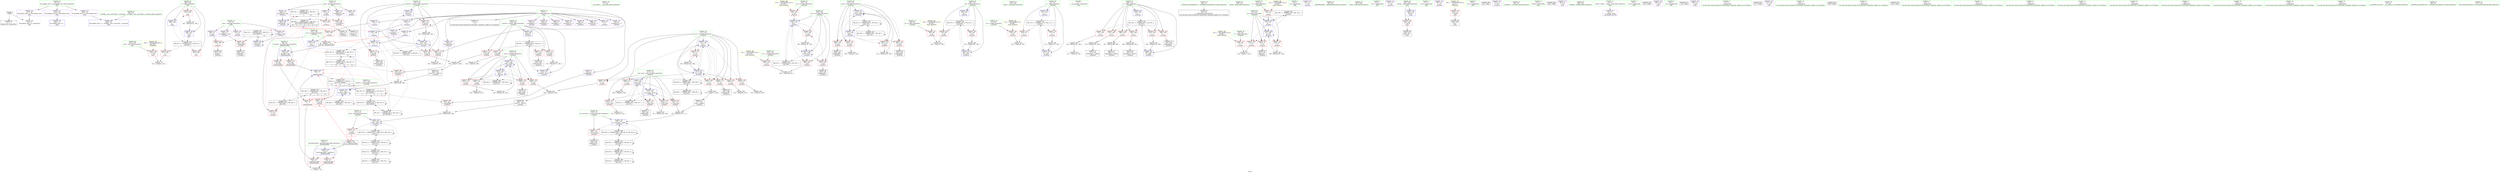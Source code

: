 digraph "SVFG" {
	label="SVFG";

	Node0x55976085f810 [shape=record,color=grey,label="{NodeID: 0\nNullPtr}"];
	Node0x55976085f810 -> Node0x55976087b410[style=solid];
	Node0x55976085f810 -> Node0x55976087d310[style=solid];
	Node0x55976087d040 [shape=record,color=red,label="{NodeID: 194\n421\<--399\n\<--t\nmain\n}"];
	Node0x55976087d040 -> Node0x55976088b0e0[style=solid];
	Node0x55976087a200 [shape=record,color=purple,label="{NodeID: 111\n216\<--19\n\<--jam\n_Z5solvev\n}"];
	Node0x55976087a200 -> Node0x5597608827a0[style=solid];
	Node0x5597608621f0 [shape=record,color=green,label="{NodeID: 28\n51\<--52\n__cxa_atexit\<--__cxa_atexit_field_insensitive\n}"];
	Node0x559760882e30 [shape=record,color=yellow,style=double,label="{NodeID: 388\n22V_1 = ENCHI(MR_22V_0)\npts\{102 \}\nFun[_Z5solvev]}"];
	Node0x559760882e30 -> Node0x5597608803e0[style=dashed];
	Node0x55976088bce0 [shape=record,color=grey,label="{NodeID: 305\n77 = cmp(75, 76, )\n}"];
	Node0x55976087e790 [shape=record,color=blue,label="{NodeID: 222\n115\<--321\nstart\<--inc86\n_Z5solvev\n}"];
	Node0x55976087e790 -> Node0x559760881420[style=dashed];
	Node0x55976087e790 -> Node0x5597608814f0[style=dashed];
	Node0x55976087e790 -> Node0x5597608815c0[style=dashed];
	Node0x55976087e790 -> Node0x559760881690[style=dashed];
	Node0x55976087e790 -> Node0x55976087e790[style=dashed];
	Node0x55976087e790 -> Node0x559760897290[style=dashed];
	Node0x559760880240 [shape=record,color=red,label="{NodeID: 139\n179\<--99\n\<--i8\n_Z5solvev\n}"];
	Node0x559760880240 -> Node0x55976088ca60[style=solid];
	Node0x55976087aca0 [shape=record,color=green,label="{NodeID: 56\n143\<--144\nscanf\<--scanf_field_insensitive\n}"];
	Node0x55976089b790 [shape=record,color=black,label="{NodeID: 333\nMR_12V_3 = PHI(MR_12V_4, MR_12V_2, )\npts\{92 \}\n}"];
	Node0x55976089b790 -> Node0x55976087fc90[style=dashed];
	Node0x55976089b790 -> Node0x55976087fd60[style=dashed];
	Node0x55976089b790 -> Node0x55976087d9c0[style=dashed];
	Node0x559760881900 [shape=record,color=red,label="{NodeID: 167\n263\<--117\n\<--cur\n_Z5solvev\n}"];
	Node0x559760881900 -> Node0x55976088b6e0[style=solid];
	Node0x55976087c4e0 [shape=record,color=black,label="{NodeID: 84\n310\<--309\nidxprom80\<--\n_Z5solvev\n}"];
	Node0x559760860500 [shape=record,color=green,label="{NodeID: 1\n7\<--1\n__dso_handle\<--dummyObj\nGlob }"];
	Node0x5597608a4420 [shape=record,color=black,label="{NodeID: 361\nMR_30V_3 = PHI(MR_30V_4, MR_30V_2, )\npts\{110 \}\n}"];
	Node0x5597608a4420 -> Node0x5597608808c0[style=dashed];
	Node0x5597608a4420 -> Node0x559760880990[style=dashed];
	Node0x5597608a4420 -> Node0x559760880a60[style=dashed];
	Node0x5597608a4420 -> Node0x559760880b30[style=dashed];
	Node0x5597608a4420 -> Node0x559760880c00[style=dashed];
	Node0x5597608a4420 -> Node0x559760880cd0[style=dashed];
	Node0x5597608a4420 -> Node0x55976087ea00[style=dashed];
	Node0x55976087d110 [shape=record,color=blue,label="{NodeID: 195\n435\<--37\nllvm.global_ctors_0\<--\nGlob }"];
	Node0x55976087a2d0 [shape=record,color=purple,label="{NodeID: 112\n269\<--19\narrayidx56\<--jam\n_Z5solvev\n}"];
	Node0x55976087a2d0 -> Node0x559760882940[style=solid];
	Node0x5597608622f0 [shape=record,color=green,label="{NodeID: 29\n50\<--56\n_ZNSt8ios_base4InitD1Ev\<--_ZNSt8ios_base4InitD1Ev_field_insensitive\n}"];
	Node0x5597608622f0 -> Node0x55976087b610[style=solid];
	Node0x559760882f10 [shape=record,color=yellow,style=double,label="{NodeID: 389\n24V_1 = ENCHI(MR_24V_0)\npts\{104 \}\nFun[_Z5solvev]}"];
	Node0x559760882f10 -> Node0x5597608804b0[style=dashed];
	Node0x55976088be60 [shape=record,color=grey,label="{NodeID: 306\n276 = cmp(275, 146, )\n}"];
	Node0x55976088be60 -> Node0x55976087bd90[style=solid];
	Node0x55976087e860 [shape=record,color=blue,label="{NodeID: 223\n113\<--326\nlast\<--inc89\n_Z5solvev\n}"];
	Node0x55976087e860 -> Node0x5597608810e0[style=dashed];
	Node0x55976087e860 -> Node0x5597608811b0[style=dashed];
	Node0x55976087e860 -> Node0x559760881280[style=dashed];
	Node0x55976087e860 -> Node0x559760881350[style=dashed];
	Node0x55976087e860 -> Node0x55976087e2b0[style=dashed];
	Node0x55976087e860 -> Node0x55976087e860[style=dashed];
	Node0x55976087e860 -> Node0x5597608a4e20[style=dashed];
	Node0x559760880310 [shape=record,color=red,label="{NodeID: 140\n202\<--99\n\<--i8\n_Z5solvev\n}"];
	Node0x559760880310 -> Node0x55976088b260[style=solid];
	Node0x55976087ada0 [shape=record,color=green,label="{NodeID: 57\n378\<--379\nprintf\<--printf_field_insensitive\n}"];
	Node0x55976089bc90 [shape=record,color=black,label="{NodeID: 334\nMR_18V_2 = PHI(MR_18V_4, MR_18V_1, )\npts\{98 \}\n}"];
	Node0x55976089bc90 -> Node0x55976087d750[style=dashed];
	Node0x5597608819d0 [shape=record,color=red,label="{NodeID: 168\n275\<--117\n\<--cur\n_Z5solvev\n}"];
	Node0x5597608819d0 -> Node0x55976088be60[style=solid];
	Node0x55976087c5b0 [shape=record,color=black,label="{NodeID: 85\n350\<--349\nidxprom106\<--\n_Z5solvev\n}"];
	Node0x559760860590 [shape=record,color=green,label="{NodeID: 2\n23\<--1\n.str\<--dummyObj\nGlob }"];
	Node0x5597608a4920 [shape=record,color=black,label="{NodeID: 362\nMR_32V_2 = PHI(MR_32V_4, MR_32V_1, )\npts\{112 \}\n}"];
	Node0x5597608a4920 -> Node0x55976087e1e0[style=dashed];
	Node0x55976087d210 [shape=record,color=blue,label="{NodeID: 196\n436\<--38\nllvm.global_ctors_1\<--_GLOBAL__sub_I_net12k44_1_0.zip.cpp\nGlob }"];
	Node0x55976087a3a0 [shape=record,color=purple,label="{NodeID: 113\n141\<--23\n\<--.str\n_Z5solvev\n}"];
	Node0x5597608623f0 [shape=record,color=green,label="{NodeID: 30\n63\<--64\n_Z8minimizeRii\<--_Z8minimizeRii_field_insensitive\n}"];
	Node0x55976088bfe0 [shape=record,color=grey,label="{NodeID: 307\n347 = cmp(346, 240, )\n}"];
	Node0x55976087e930 [shape=record,color=blue,label="{NodeID: 224\n111\<--331\nturn_cam\<--inc92\n_Z5solvev\n}"];
	Node0x55976087e930 -> Node0x559760880da0[style=dashed];
	Node0x55976087e930 -> Node0x559760880e70[style=dashed];
	Node0x55976087e930 -> Node0x559760880f40[style=dashed];
	Node0x55976087e930 -> Node0x559760881010[style=dashed];
	Node0x55976087e930 -> Node0x55976087e930[style=dashed];
	Node0x55976087e930 -> Node0x5597608a4920[style=dashed];
	Node0x5597608803e0 [shape=record,color=red,label="{NodeID: 141\n185\<--101\n\<--l12\n_Z5solvev\n}"];
	Node0x5597608803e0 -> Node0x55976087db60[style=solid];
	Node0x55976087aea0 [shape=record,color=green,label="{NodeID: 58\n392\<--393\nmain\<--main_field_insensitive\n}"];
	Node0x55976089c190 [shape=record,color=black,label="{NodeID: 335\nMR_52V_2 = PHI(MR_52V_3, MR_52V_1, )\npts\{180000 \}\n|{|<s4>15}}"];
	Node0x55976089c190 -> Node0x5597608826d0[style=dashed];
	Node0x55976089c190 -> Node0x559760882870[style=dashed];
	Node0x55976089c190 -> Node0x55976087d820[style=dashed];
	Node0x55976089c190 -> Node0x55976089c190[style=dashed];
	Node0x55976089c190:s4 -> Node0x5597608a2f90[style=dashed,color=blue];
	Node0x559760881aa0 [shape=record,color=red,label="{NodeID: 169\n293\<--117\n\<--cur\n_Z5solvev\n}"];
	Node0x559760881aa0 -> Node0x55976088b9e0[style=solid];
	Node0x55976087c680 [shape=record,color=black,label="{NodeID: 86\n354\<--353\nidxprom108\<--\n_Z5solvev\n}"];
	Node0x559760860620 [shape=record,color=green,label="{NodeID: 3\n25\<--1\n.str.1\<--dummyObj\nGlob }"];
	Node0x5597608a4e20 [shape=record,color=black,label="{NodeID: 363\nMR_34V_2 = PHI(MR_34V_3, MR_34V_1, )\npts\{114 \}\n}"];
	Node0x5597608a4e20 -> Node0x55976087e2b0[style=dashed];
	Node0x5597608a4e20 -> Node0x5597608a4e20[style=dashed];
	Node0x55976087d310 [shape=record,color=blue, style = dotted,label="{NodeID: 197\n437\<--3\nllvm.global_ctors_2\<--dummyVal\nGlob }"];
	Node0x55976087a470 [shape=record,color=purple,label="{NodeID: 114\n152\<--23\n\<--.str\n_Z5solvev\n}"];
	Node0x559760878890 [shape=record,color=green,label="{NodeID: 31\n68\<--69\nres.addr\<--res.addr_field_insensitive\n_Z8minimizeRii\n}"];
	Node0x559760878890 -> Node0x55976087f6e0[style=solid];
	Node0x559760878890 -> Node0x55976087f7b0[style=solid];
	Node0x559760878890 -> Node0x55976087d410[style=solid];
	Node0x55976088c160 [shape=record,color=grey,label="{NodeID: 308\n253 = cmp(252, 146, )\n}"];
	Node0x55976087ea00 [shape=record,color=blue,label="{NodeID: 225\n109\<--336\nt\<--inc95\n_Z5solvev\n}"];
	Node0x55976087ea00 -> Node0x5597608a4420[style=dashed];
	Node0x5597608804b0 [shape=record,color=red,label="{NodeID: 142\n189\<--103\n\<--r13\n_Z5solvev\n}"];
	Node0x5597608804b0 -> Node0x55976088d060[style=solid];
	Node0x55976087afa0 [shape=record,color=green,label="{NodeID: 59\n395\<--396\nretval\<--retval_field_insensitive\nmain\n}"];
	Node0x55976087afa0 -> Node0x559760882bb0[style=solid];
	Node0x55976087afa0 -> Node0x559760886db0[style=solid];
	Node0x55976089c690 [shape=record,color=black,label="{NodeID: 336\nMR_28V_3 = PHI(MR_28V_4, MR_28V_2, )\npts\{108 \}\n}"];
	Node0x55976089c690 -> Node0x5597608807f0[style=dashed];
	Node0x55976089c690 -> Node0x5597608a1b90[style=dashed];
	Node0x559760881b70 [shape=record,color=red,label="{NodeID: 170\n306\<--117\n\<--cur\n_Z5solvev\n}"];
	Node0x559760881b70 -> Node0x55976087c410[style=solid];
	Node0x55976087c750 [shape=record,color=black,label="{NodeID: 87\n360\<--359\nconv111\<--cmp110\n_Z5solvev\n}"];
	Node0x55976087c750 -> Node0x559760889be0[style=solid];
	Node0x5597608606b0 [shape=record,color=green,label="{NodeID: 4\n27\<--1\n.str.2\<--dummyObj\nGlob }"];
	Node0x5597608a5320 [shape=record,color=black,label="{NodeID: 364\nMR_36V_2 = PHI(MR_36V_3, MR_36V_1, )\npts\{116 \}\n}"];
	Node0x5597608a5320 -> Node0x559760897290[style=dashed];
	Node0x5597608a5320 -> Node0x5597608a5320[style=dashed];
	Node0x55976087d410 [shape=record,color=blue,label="{NodeID: 198\n68\<--66\nres.addr\<--res\n_Z8minimizeRii\n}"];
	Node0x55976087d410 -> Node0x55976087f6e0[style=dashed];
	Node0x55976087d410 -> Node0x55976087f7b0[style=dashed];
	Node0x55976087a540 [shape=record,color=purple,label="{NodeID: 115\n183\<--23\n\<--.str\n_Z5solvev\n}"];
	Node0x559760878920 [shape=record,color=green,label="{NodeID: 32\n70\<--71\nnewValue.addr\<--newValue.addr_field_insensitive\n_Z8minimizeRii\n}"];
	Node0x559760878920 -> Node0x55976087f880[style=solid];
	Node0x559760878920 -> Node0x55976087f950[style=solid];
	Node0x559760878920 -> Node0x55976087d4e0[style=solid];
	Node0x55976088c2e0 [shape=record,color=grey,label="{NodeID: 309\n250 = cmp(249, 240, )\n}"];
	Node0x55976087ead0 [shape=record,color=blue,label="{NodeID: 226\n123\<--146\nstart97\<--\n_Z5solvev\n}"];
	Node0x55976087ead0 -> Node0x55976089cb90[style=dashed];
	Node0x559760880580 [shape=record,color=red,label="{NodeID: 143\n188\<--105\n\<--k15\n_Z5solvev\n}"];
	Node0x559760880580 -> Node0x55976088d060[style=solid];
	Node0x55976087b070 [shape=record,color=green,label="{NodeID: 60\n397\<--398\ntest\<--test_field_insensitive\nmain\n}"];
	Node0x55976087b070 -> Node0x559760882c80[style=solid];
	Node0x55976089cb90 [shape=record,color=black,label="{NodeID: 337\nMR_44V_3 = PHI(MR_44V_4, MR_44V_2, )\npts\{124 \}\n}"];
	Node0x55976089cb90 -> Node0x559760881eb0[style=dashed];
	Node0x55976089cb90 -> Node0x559760881f80[style=dashed];
	Node0x55976089cb90 -> Node0x559760882050[style=dashed];
	Node0x55976089cb90 -> Node0x559760882120[style=dashed];
	Node0x55976089cb90 -> Node0x55976087ee10[style=dashed];
	Node0x559760881c40 [shape=record,color=red,label="{NodeID: 171\n315\<--117\n\<--cur\n_Z5solvev\n}"];
	Node0x559760881c40 -> Node0x55976088ade0[style=solid];
	Node0x55976087c820 [shape=record,color=black,label="{NodeID: 88\n405\<--402\ncall\<--\nmain\n}"];
	Node0x55976085dce0 [shape=record,color=green,label="{NodeID: 5\n29\<--1\n.str.3\<--dummyObj\nGlob }"];
	Node0x5597608c5900 [shape=record,color=black,label="{NodeID: 448\n48 = PHI()\n}"];
	Node0x5597608a5820 [shape=record,color=black,label="{NodeID: 365\nMR_38V_2 = PHI(MR_38V_3, MR_38V_1, )\npts\{118 \}\n}"];
	Node0x5597608a5820 -> Node0x559760897790[style=dashed];
	Node0x5597608a5820 -> Node0x5597608a5820[style=dashed];
	Node0x559760889a60 [shape=record,color=grey,label="{NodeID: 282\n297 = Binary(292, 296, )\n}"];
	Node0x559760889a60 -> Node0x55976087e5f0[style=solid];
	Node0x55976087d4e0 [shape=record,color=blue,label="{NodeID: 199\n70\<--67\nnewValue.addr\<--newValue\n_Z8minimizeRii\n}"];
	Node0x55976087d4e0 -> Node0x55976087f880[style=dashed];
	Node0x55976087d4e0 -> Node0x55976087f950[style=dashed];
	Node0x55976087ef00 [shape=record,color=purple,label="{NodeID: 116\n376\<--25\n\<--.str.1\n_Z5solvev\n}"];
	Node0x5597608789b0 [shape=record,color=green,label="{NodeID: 33\n84\<--85\n_Z5solvev\<--_Z5solvev_field_insensitive\n}"];
	Node0x55976088c460 [shape=record,color=grey,label="{NodeID: 310\n150 = cmp(148, 149, )\n}"];
	Node0x55976087eba0 [shape=record,color=blue,label="{NodeID: 227\n125\<--146\nlast101\<--\n_Z5solvev\n}"];
	Node0x55976087eba0 -> Node0x5597608821f0[style=dashed];
	Node0x55976087eba0 -> Node0x5597608822c0[style=dashed];
	Node0x55976087eba0 -> Node0x559760882390[style=dashed];
	Node0x55976087eba0 -> Node0x559760882460[style=dashed];
	Node0x55976087eba0 -> Node0x55976087ed40[style=dashed];
	Node0x55976087eba0 -> Node0x55976089d090[style=dashed];
	Node0x559760880650 [shape=record,color=red,label="{NodeID: 144\n192\<--105\n\<--k15\n_Z5solvev\n}"];
	Node0x559760880650 -> Node0x55976087b7e0[style=solid];
	Node0x55976087b140 [shape=record,color=green,label="{NodeID: 61\n399\<--400\nt\<--t_field_insensitive\nmain\n}"];
	Node0x55976087b140 -> Node0x55976087cea0[style=solid];
	Node0x55976087b140 -> Node0x55976087cf70[style=solid];
	Node0x55976087b140 -> Node0x55976087d040[style=solid];
	Node0x55976087b140 -> Node0x559760886e80[style=solid];
	Node0x55976087b140 -> Node0x559760886f50[style=solid];
	Node0x55976089d090 [shape=record,color=black,label="{NodeID: 338\nMR_46V_2 = PHI(MR_46V_4, MR_46V_1, )\npts\{126 \}\n}"];
	Node0x55976089d090 -> Node0x55976087eba0[style=dashed];
	Node0x559760881d10 [shape=record,color=red,label="{NodeID: 172\n303\<--119\n\<--cur_turncam\n_Z5solvev\n}"];
	Node0x559760881d10 -> Node0x55976087c340[style=solid];
	Node0x55976087c8f0 [shape=record,color=black,label="{NodeID: 89\n394\<--425\nmain_ret\<--\nmain\n}"];
	Node0x55976085dd70 [shape=record,color=green,label="{NodeID: 6\n31\<--1\nstdout\<--dummyObj\nGlob }"];
	Node0x5597608c5a00 [shape=record,color=black,label="{NodeID: 449\n184 = PHI()\n}"];
	Node0x5597608a5d20 [shape=record,color=black,label="{NodeID: 366\nMR_40V_2 = PHI(MR_40V_3, MR_40V_1, )\npts\{120 \}\n}"];
	Node0x5597608a5d20 -> Node0x559760897c90[style=dashed];
	Node0x5597608a5d20 -> Node0x5597608a5d20[style=dashed];
	Node0x559760889be0 [shape=record,color=grey,label="{NodeID: 283\n361 = Binary(356, 360, )\n}"];
	Node0x559760889be0 -> Node0x55976087ec70[style=solid];
	Node0x55976087d5b0 [shape=record,color=blue,label="{NodeID: 200\n80\<--79\n\<--\n_Z8minimizeRii\n}"];
	Node0x55976087d5b0 -> Node0x5597608a39f0[style=dashed];
	Node0x55976087efd0 [shape=record,color=purple,label="{NodeID: 117\n403\<--27\n\<--.str.2\nmain\n}"];
	Node0x559760878a70 [shape=record,color=green,label="{NodeID: 34\n87\<--88\nnc\<--nc_field_insensitive\n_Z5solvev\n}"];
	Node0x559760878a70 -> Node0x55976087faf0[style=solid];
	Node0x55976088c5e0 [shape=record,color=grey,label="{NodeID: 311\n159 = cmp(157, 158, )\n}"];
	Node0x55976087ec70 [shape=record,color=blue,label="{NodeID: 228\n127\<--361\ncur105\<--add112\n_Z5solvev\n}"];
	Node0x55976087ec70 -> Node0x559760882530[style=dashed];
	Node0x55976087ec70 -> Node0x55976087ec70[style=dashed];
	Node0x55976087ec70 -> Node0x55976089d590[style=dashed];
	Node0x559760880720 [shape=record,color=red,label="{NodeID: 145\n197\<--105\n\<--k15\n_Z5solvev\n}"];
	Node0x559760880720 -> Node0x55976088af60[style=solid];
	Node0x55976087b210 [shape=record,color=green,label="{NodeID: 62\n406\<--407\nfreopen\<--freopen_field_insensitive\n}"];
	Node0x55976089d590 [shape=record,color=black,label="{NodeID: 339\nMR_48V_2 = PHI(MR_48V_3, MR_48V_1, )\npts\{128 \}\n}"];
	Node0x55976089d590 -> Node0x55976087ec70[style=dashed];
	Node0x55976089d590 -> Node0x55976089d590[style=dashed];
	Node0x559760881de0 [shape=record,color=red,label="{NodeID: 173\n312\<--121\n\<--num\n_Z5solvev\n|{<s0>9}}"];
	Node0x559760881de0:s0 -> Node0x5597608c6300[style=solid,color=red];
	Node0x55976087c9c0 [shape=record,color=purple,label="{NodeID: 90\n47\<--4\n\<--_ZStL8__ioinit\n__cxx_global_var_init\n}"];
	Node0x55976085de00 [shape=record,color=green,label="{NodeID: 7\n32\<--1\n.str.4\<--dummyObj\nGlob }"];
	Node0x5597608c5b00 [shape=record,color=black,label="{NodeID: 450\n142 = PHI()\n}"];
	Node0x5597608a6220 [shape=record,color=black,label="{NodeID: 367\nMR_42V_2 = PHI(MR_42V_3, MR_42V_1, )\npts\{122 \}\n}"];
	Node0x5597608a6220 -> Node0x559760898190[style=dashed];
	Node0x5597608a6220 -> Node0x5597608a6220[style=dashed];
	Node0x559760889d60 [shape=record,color=grey,label="{NodeID: 284\n278 = Binary(274, 277, )\n}"];
	Node0x559760889d60 -> Node0x55976087e520[style=solid];
	Node0x55976087d680 [shape=record,color=blue,label="{NodeID: 201\n91\<--146\ni\<--\n_Z5solvev\n}"];
	Node0x55976087d680 -> Node0x55976089b790[style=dashed];
	Node0x55976087f0a0 [shape=record,color=purple,label="{NodeID: 118\n404\<--29\n\<--.str.3\nmain\n}"];
	Node0x559760878b40 [shape=record,color=green,label="{NodeID: 35\n89\<--90\nnj\<--nj_field_insensitive\n_Z5solvev\n}"];
	Node0x559760878b40 -> Node0x55976087fbc0[style=solid];
	Node0x55976088c760 [shape=record,color=grey,label="{NodeID: 312\n342 = cmp(341, 240, )\n}"];
	Node0x55976087ed40 [shape=record,color=blue,label="{NodeID: 229\n125\<--367\nlast101\<--inc114\n_Z5solvev\n}"];
	Node0x55976087ed40 -> Node0x5597608821f0[style=dashed];
	Node0x55976087ed40 -> Node0x5597608822c0[style=dashed];
	Node0x55976087ed40 -> Node0x559760882390[style=dashed];
	Node0x55976087ed40 -> Node0x559760882460[style=dashed];
	Node0x55976087ed40 -> Node0x55976087ed40[style=dashed];
	Node0x55976087ed40 -> Node0x55976089d090[style=dashed];
	Node0x5597608807f0 [shape=record,color=red,label="{NodeID: 146\n375\<--107\n\<--res\n_Z5solvev\n}"];
	Node0x55976087b310 [shape=record,color=green,label="{NodeID: 63\n38\<--431\n_GLOBAL__sub_I_net12k44_1_0.zip.cpp\<--_GLOBAL__sub_I_net12k44_1_0.zip.cpp_field_insensitive\n}"];
	Node0x55976087b310 -> Node0x55976087d210[style=solid];
	Node0x55976089da90 [shape=record,color=black,label="{NodeID: 340\nMR_50V_13 = PHI(MR_50V_14, MR_50V_6, )\npts\{140000 \}\n|{|<s1>15}}"];
	Node0x55976089da90 -> Node0x5597608a2a90[style=dashed];
	Node0x55976089da90:s1 -> Node0x5597608a2f90[style=dashed,color=blue];
	Node0x559760881eb0 [shape=record,color=red,label="{NodeID: 174\n341\<--123\n\<--start97\n_Z5solvev\n}"];
	Node0x559760881eb0 -> Node0x55976088c760[style=solid];
	Node0x55976087ca90 [shape=record,color=purple,label="{NodeID: 91\n206\<--8\n\<--f\n_Z5solvev\n}"];
	Node0x55976087ca90 -> Node0x559760882600[style=solid];
	Node0x55976085de90 [shape=record,color=green,label="{NodeID: 8\n34\<--1\n.str.5\<--dummyObj\nGlob }"];
	Node0x5597608c5c00 [shape=record,color=black,label="{NodeID: 451\n153 = PHI()\n}"];
	Node0x559760889ee0 [shape=record,color=grey,label="{NodeID: 285\n372 = Binary(371, 169, )\n}"];
	Node0x559760889ee0 -> Node0x55976087ee10[style=solid];
	Node0x55976087d750 [shape=record,color=blue,label="{NodeID: 202\n97\<--154\nk\<--\n_Z5solvev\n}"];
	Node0x55976087d750 -> Node0x55976087ffd0[style=dashed];
	Node0x55976087d750 -> Node0x5597608800a0[style=dashed];
	Node0x55976087d750 -> Node0x559760880170[style=dashed];
	Node0x55976087d750 -> Node0x55976087d8f0[style=dashed];
	Node0x55976087d750 -> Node0x55976089bc90[style=dashed];
	Node0x55976087f170 [shape=record,color=purple,label="{NodeID: 119\n408\<--32\n\<--.str.4\nmain\n}"];
	Node0x559760878c10 [shape=record,color=green,label="{NodeID: 36\n91\<--92\ni\<--i_field_insensitive\n_Z5solvev\n}"];
	Node0x559760878c10 -> Node0x55976087fc90[style=solid];
	Node0x559760878c10 -> Node0x55976087fd60[style=solid];
	Node0x559760878c10 -> Node0x55976087d680[style=solid];
	Node0x559760878c10 -> Node0x55976087d9c0[style=solid];
	Node0x55976088c8e0 [shape=record,color=grey,label="{NodeID: 313\n233 = cmp(232, 234, )\n}"];
	Node0x55976087ee10 [shape=record,color=blue,label="{NodeID: 230\n123\<--372\nstart97\<--inc117\n_Z5solvev\n}"];
	Node0x55976087ee10 -> Node0x55976089cb90[style=dashed];
	Node0x5597608808c0 [shape=record,color=red,label="{NodeID: 147\n225\<--109\n\<--t\n_Z5solvev\n}"];
	Node0x5597608808c0 -> Node0x55976088aae0[style=solid];
	Node0x55976087b410 [shape=record,color=black,label="{NodeID: 64\n2\<--3\ndummyVal\<--dummyVal\n}"];
	Node0x559760881f80 [shape=record,color=red,label="{NodeID: 175\n353\<--123\n\<--start97\n_Z5solvev\n}"];
	Node0x559760881f80 -> Node0x55976087c680[style=solid];
	Node0x55976087cb60 [shape=record,color=purple,label="{NodeID: 92\n213\<--8\n\<--f\n_Z5solvev\n}"];
	Node0x55976087cb60 -> Node0x55976087df70[style=solid];
	Node0x55976085df20 [shape=record,color=green,label="{NodeID: 9\n37\<--1\n\<--dummyObj\nCan only get source location for instruction, argument, global var or function.}"];
	Node0x5597608c5d00 [shape=record,color=black,label="{NodeID: 452\n377 = PHI()\n}"];
	Node0x55976088a060 [shape=record,color=grey,label="{NodeID: 286\n267 = Binary(266, 169, )\n}"];
	Node0x55976088a060 -> Node0x55976087bbf0[style=solid];
	Node0x55976087d820 [shape=record,color=blue,label="{NodeID: 203\n163\<--165\narrayidx\<--\n_Z5solvev\n}"];
	Node0x55976087d820 -> Node0x55976087d820[style=dashed];
	Node0x55976087d820 -> Node0x55976089c190[style=dashed];
	Node0x55976087f240 [shape=record,color=purple,label="{NodeID: 120\n417\<--34\n\<--.str.5\nmain\n}"];
	Node0x559760878ce0 [shape=record,color=green,label="{NodeID: 37\n93\<--94\nl\<--l_field_insensitive\n_Z5solvev\n}"];
	Node0x559760878ce0 -> Node0x55976087fe30[style=solid];
	Node0x55976088ca60 [shape=record,color=grey,label="{NodeID: 314\n181 = cmp(179, 180, )\n}"];
	Node0x559760886db0 [shape=record,color=blue,label="{NodeID: 231\n395\<--146\nretval\<--\nmain\n}"];
	Node0x559760886db0 -> Node0x559760882bb0[style=dashed];
	Node0x559760880990 [shape=record,color=red,label="{NodeID: 148\n255\<--109\n\<--t\n_Z5solvev\n}"];
	Node0x559760880990 -> Node0x55976088b3e0[style=solid];
	Node0x55976087b510 [shape=record,color=black,label="{NodeID: 65\n13\<--8\n\<--f\nCan only get source location for instruction, argument, global var or function.}"];
	Node0x559760882050 [shape=record,color=red,label="{NodeID: 176\n358\<--123\n\<--start97\n_Z5solvev\n}"];
	Node0x559760882050 -> Node0x55976088bb60[style=solid];
	Node0x55976087cc30 [shape=record,color=purple,label="{NodeID: 93\n220\<--8\n\<--f\n_Z5solvev\n}"];
	Node0x55976087cc30 -> Node0x55976087e040[style=solid];
	Node0x55976085f330 [shape=record,color=green,label="{NodeID: 10\n130\<--1\n\<--dummyObj\nCan only get source location for instruction, argument, global var or function.}"];
	Node0x5597608c5e00 [shape=record,color=black,label="{NodeID: 453\n409 = PHI()\n}"];
	Node0x55976088a1e0 [shape=record,color=grey,label="{NodeID: 287\n331 = Binary(330, 169, )\n}"];
	Node0x55976088a1e0 -> Node0x55976087e930[style=solid];
	Node0x55976087d8f0 [shape=record,color=blue,label="{NodeID: 204\n97\<--168\nk\<--inc\n_Z5solvev\n}"];
	Node0x55976087d8f0 -> Node0x55976087ffd0[style=dashed];
	Node0x55976087d8f0 -> Node0x5597608800a0[style=dashed];
	Node0x55976087d8f0 -> Node0x559760880170[style=dashed];
	Node0x55976087d8f0 -> Node0x55976087d8f0[style=dashed];
	Node0x55976087d8f0 -> Node0x55976089bc90[style=dashed];
	Node0x55976087f310 [shape=record,color=purple,label="{NodeID: 121\n435\<--36\nllvm.global_ctors_0\<--llvm.global_ctors\nGlob }"];
	Node0x55976087f310 -> Node0x55976087d110[style=solid];
	Node0x559760878db0 [shape=record,color=green,label="{NodeID: 38\n95\<--96\nr\<--r_field_insensitive\n_Z5solvev\n}"];
	Node0x559760878db0 -> Node0x55976087ff00[style=solid];
	Node0x55976088cbe0 [shape=record,color=grey,label="{NodeID: 315\n239 = cmp(238, 240, )\n}"];
	Node0x559760886e80 [shape=record,color=blue,label="{NodeID: 232\n399\<--169\nt\<--\nmain\n}"];
	Node0x559760886e80 -> Node0x5597608a34f0[style=dashed];
	Node0x559760880a60 [shape=record,color=red,label="{NodeID: 149\n266\<--109\n\<--t\n_Z5solvev\n}"];
	Node0x559760880a60 -> Node0x55976088a060[style=solid];
	Node0x55976087b610 [shape=record,color=black,label="{NodeID: 66\n49\<--50\n\<--_ZNSt8ios_base4InitD1Ev\nCan only get source location for instruction, argument, global var or function.}"];
	Node0x559760882120 [shape=record,color=red,label="{NodeID: 177\n371\<--123\n\<--start97\n_Z5solvev\n}"];
	Node0x559760882120 -> Node0x559760889ee0[style=solid];
	Node0x55976087cd00 [shape=record,color=purple,label="{NodeID: 94\n282\<--8\narrayidx63\<--f\n_Z5solvev\n}"];
	Node0x55976085f3c0 [shape=record,color=green,label="{NodeID: 11\n131\<--1\n\<--dummyObj\nCan only get source location for instruction, argument, global var or function.}"];
	Node0x5597608c5f00 [shape=record,color=black,label="{NodeID: 454\n418 = PHI()\n}"];
	Node0x55976088a360 [shape=record,color=grey,label="{NodeID: 288\n367 = Binary(366, 169, )\n}"];
	Node0x55976088a360 -> Node0x55976087ed40[style=solid];
	Node0x55976087d9c0 [shape=record,color=blue,label="{NodeID: 205\n91\<--174\ni\<--inc6\n_Z5solvev\n}"];
	Node0x55976087d9c0 -> Node0x55976089b790[style=dashed];
	Node0x55976087f410 [shape=record,color=purple,label="{NodeID: 122\n436\<--36\nllvm.global_ctors_1\<--llvm.global_ctors\nGlob }"];
	Node0x55976087f410 -> Node0x55976087d210[style=solid];
	Node0x559760878e80 [shape=record,color=green,label="{NodeID: 39\n97\<--98\nk\<--k_field_insensitive\n_Z5solvev\n}"];
	Node0x559760878e80 -> Node0x55976087ffd0[style=solid];
	Node0x559760878e80 -> Node0x5597608800a0[style=solid];
	Node0x559760878e80 -> Node0x559760880170[style=solid];
	Node0x559760878e80 -> Node0x55976087d750[style=solid];
	Node0x559760878e80 -> Node0x55976087d8f0[style=solid];
	Node0x55976088cd60 [shape=record,color=grey,label="{NodeID: 316\n227 = cmp(226, 228, )\n}"];
	Node0x559760886f50 [shape=record,color=blue,label="{NodeID: 233\n399\<--422\nt\<--inc\nmain\n}"];
	Node0x559760886f50 -> Node0x5597608a34f0[style=dashed];
	Node0x559760880b30 [shape=record,color=red,label="{NodeID: 150\n280\<--109\n\<--t\n_Z5solvev\n}"];
	Node0x559760880b30 -> Node0x55976087be60[style=solid];
	Node0x55976087b710 [shape=record,color=black,label="{NodeID: 67\n162\<--161\nidxprom\<--\n_Z5solvev\n}"];
	Node0x5597608821f0 [shape=record,color=red,label="{NodeID: 178\n346\<--125\n\<--last101\n_Z5solvev\n}"];
	Node0x5597608821f0 -> Node0x55976088bfe0[style=solid];
	Node0x55976087cdd0 [shape=record,color=purple,label="{NodeID: 95\n285\<--8\narrayidx65\<--f\n_Z5solvev\n}"];
	Node0x55976085f450 [shape=record,color=green,label="{NodeID: 12\n132\<--1\n\<--dummyObj\nCan only get source location for instruction, argument, global var or function.}"];
	Node0x5597608c6000 [shape=record,color=black,label="{NodeID: 455\n66 = PHI(311, 107, )\n0th arg _Z8minimizeRii }"];
	Node0x5597608c6000 -> Node0x55976087d410[style=solid];
	Node0x5597608a7b20 [shape=record,color=black,label="{NodeID: 372\nMR_50V_10 = PHI(MR_50V_12, MR_50V_9, )\npts\{140000 \}\n|{|<s3>9|<s4>9|<s5>9}}"];
	Node0x5597608a7b20 -> Node0x559760882a10[style=dashed];
	Node0x5597608a7b20 -> Node0x559760899f90[style=dashed];
	Node0x5597608a7b20 -> Node0x5597608a7b20[style=dashed];
	Node0x5597608a7b20:s3 -> Node0x55976087fa20[style=dashed,color=red];
	Node0x5597608a7b20:s4 -> Node0x55976087d5b0[style=dashed,color=red];
	Node0x5597608a7b20:s5 -> Node0x5597608a39f0[style=dashed,color=red];
	Node0x55976088a4e0 [shape=record,color=grey,label="{NodeID: 289\n168 = Binary(167, 169, )\n}"];
	Node0x55976088a4e0 -> Node0x55976087d8f0[style=solid];
	Node0x55976087da90 [shape=record,color=blue,label="{NodeID: 206\n99\<--146\ni8\<--\n_Z5solvev\n}"];
	Node0x55976087da90 -> Node0x55976089a490[style=dashed];
	Node0x55976087f510 [shape=record,color=purple,label="{NodeID: 123\n437\<--36\nllvm.global_ctors_2\<--llvm.global_ctors\nGlob }"];
	Node0x55976087f510 -> Node0x55976087d310[style=solid];
	Node0x559760878f50 [shape=record,color=green,label="{NodeID: 40\n99\<--100\ni8\<--i8_field_insensitive\n_Z5solvev\n}"];
	Node0x559760878f50 -> Node0x559760880240[style=solid];
	Node0x559760878f50 -> Node0x559760880310[style=solid];
	Node0x559760878f50 -> Node0x55976087da90[style=solid];
	Node0x559760878f50 -> Node0x55976087ddd0[style=solid];
	Node0x55976088cee0 [shape=record,color=grey,label="{NodeID: 317\n414 = cmp(412, 413, )\n}"];
	Node0x559760880c00 [shape=record,color=red,label="{NodeID: 151\n299\<--109\n\<--t\n_Z5solvev\n}"];
	Node0x559760880c00 -> Node0x55976088b560[style=solid];
	Node0x55976087b7e0 [shape=record,color=black,label="{NodeID: 68\n193\<--192\nidxprom19\<--\n_Z5solvev\n}"];
	Node0x5597608822c0 [shape=record,color=red,label="{NodeID: 179\n349\<--125\n\<--last101\n_Z5solvev\n}"];
	Node0x5597608822c0 -> Node0x55976087c5b0[style=solid];
	Node0x5597608795d0 [shape=record,color=purple,label="{NodeID: 96\n288\<--8\narrayidx67\<--f\n_Z5solvev\n}"];
	Node0x55976085f4e0 [shape=record,color=green,label="{NodeID: 13\n137\<--1\n\<--dummyObj\nCan only get source location for instruction, argument, global var or function.}"];
	Node0x5597608c6300 [shape=record,color=black,label="{NodeID: 456\n67 = PHI(312, 363, )\n1st arg _Z8minimizeRii }"];
	Node0x5597608c6300 -> Node0x55976087d4e0[style=solid];
	Node0x55976088a660 [shape=record,color=grey,label="{NodeID: 290\n174 = Binary(173, 169, )\n}"];
	Node0x55976088a660 -> Node0x55976087d9c0[style=solid];
	Node0x55976087db60 [shape=record,color=blue,label="{NodeID: 207\n105\<--185\nk15\<--\n_Z5solvev\n}"];
	Node0x55976087db60 -> Node0x559760880580[style=dashed];
	Node0x55976087db60 -> Node0x559760880650[style=dashed];
	Node0x55976087db60 -> Node0x559760880720[style=dashed];
	Node0x55976087db60 -> Node0x55976087dd00[style=dashed];
	Node0x55976087db60 -> Node0x55976089b1a0[style=dashed];
	Node0x55976087f610 [shape=record,color=red,label="{NodeID: 124\n402\<--31\n\<--stdout\nmain\n}"];
	Node0x55976087f610 -> Node0x55976087c820[style=solid];
	Node0x559760879020 [shape=record,color=green,label="{NodeID: 41\n101\<--102\nl12\<--l12_field_insensitive\n_Z5solvev\n}"];
	Node0x559760879020 -> Node0x5597608803e0[style=solid];
	Node0x55976088d060 [shape=record,color=grey,label="{NodeID: 318\n190 = cmp(188, 189, )\n}"];
	Node0x559760880cd0 [shape=record,color=red,label="{NodeID: 152\n335\<--109\n\<--t\n_Z5solvev\n}"];
	Node0x559760880cd0 -> Node0x55976088a7e0[style=solid];
	Node0x55976087b8b0 [shape=record,color=black,label="{NodeID: 69\n211\<--210\ntobool\<--\n_Z5solvev\n}"];
	Node0x559760882390 [shape=record,color=red,label="{NodeID: 180\n357\<--125\n\<--last101\n_Z5solvev\n}"];
	Node0x559760882390 -> Node0x55976088bb60[style=solid];
	Node0x5597608796a0 [shape=record,color=purple,label="{NodeID: 97\n291\<--8\narrayidx69\<--f\n_Z5solvev\n}"];
	Node0x5597608796a0 -> Node0x559760882a10[style=solid];
	Node0x55976085f5b0 [shape=record,color=green,label="{NodeID: 14\n138\<--1\n\<--dummyObj\nCan only get source location for instruction, argument, global var or function.}"];
	Node0x55976088a7e0 [shape=record,color=grey,label="{NodeID: 291\n336 = Binary(335, 169, )\n}"];
	Node0x55976088a7e0 -> Node0x55976087ea00[style=solid];
	Node0x55976087dc30 [shape=record,color=blue,label="{NodeID: 208\n194\<--165\narrayidx20\<--\n_Z5solvev\n}"];
	Node0x55976087dc30 -> Node0x55976087dc30[style=dashed];
	Node0x55976087dc30 -> Node0x55976089b290[style=dashed];
	Node0x55976087f6e0 [shape=record,color=red,label="{NodeID: 125\n74\<--68\n\<--res.addr\n_Z8minimizeRii\n}"];
	Node0x55976087f6e0 -> Node0x55976087fa20[style=solid];
	Node0x5597608790f0 [shape=record,color=green,label="{NodeID: 42\n103\<--104\nr13\<--r13_field_insensitive\n_Z5solvev\n}"];
	Node0x5597608790f0 -> Node0x5597608804b0[style=solid];
	Node0x559760880da0 [shape=record,color=red,label="{NodeID: 153\n232\<--111\n\<--turn_cam\n_Z5solvev\n}"];
	Node0x559760880da0 -> Node0x55976088c8e0[style=solid];
	Node0x55976087b980 [shape=record,color=black,label="{NodeID: 70\n218\<--217\ntobool27\<--\n_Z5solvev\n}"];
	Node0x55976089fd90 [shape=record,color=black,label="{NodeID: 347\nMR_50V_7 = PHI(MR_50V_8, MR_50V_6, )\npts\{140000 \}\n}"];
	Node0x55976089fd90 -> Node0x559760899f90[style=dashed];
	Node0x55976089fd90 -> Node0x55976089da90[style=dashed];
	Node0x55976089fd90 -> Node0x55976089fd90[style=dashed];
	Node0x559760882460 [shape=record,color=red,label="{NodeID: 181\n366\<--125\n\<--last101\n_Z5solvev\n}"];
	Node0x559760882460 -> Node0x55976088a360[style=solid];
	Node0x559760879770 [shape=record,color=purple,label="{NodeID: 98\n302\<--8\narrayidx75\<--f\n_Z5solvev\n}"];
	Node0x55976085fe20 [shape=record,color=green,label="{NodeID: 15\n146\<--1\n\<--dummyObj\nCan only get source location for instruction, argument, global var or function.}"];
	Node0x55976088a960 [shape=record,color=grey,label="{NodeID: 292\n326 = Binary(325, 169, )\n}"];
	Node0x55976088a960 -> Node0x55976087e860[style=solid];
	Node0x55976087dd00 [shape=record,color=blue,label="{NodeID: 209\n105\<--198\nk15\<--inc22\n_Z5solvev\n}"];
	Node0x55976087dd00 -> Node0x559760880580[style=dashed];
	Node0x55976087dd00 -> Node0x559760880650[style=dashed];
	Node0x55976087dd00 -> Node0x559760880720[style=dashed];
	Node0x55976087dd00 -> Node0x55976087dd00[style=dashed];
	Node0x55976087dd00 -> Node0x55976089b1a0[style=dashed];
	Node0x55976087f7b0 [shape=record,color=red,label="{NodeID: 126\n80\<--68\n\<--res.addr\n_Z8minimizeRii\n}"];
	Node0x55976087f7b0 -> Node0x55976087d5b0[style=solid];
	Node0x5597608791c0 [shape=record,color=green,label="{NodeID: 43\n105\<--106\nk15\<--k15_field_insensitive\n_Z5solvev\n}"];
	Node0x5597608791c0 -> Node0x559760880580[style=solid];
	Node0x5597608791c0 -> Node0x559760880650[style=solid];
	Node0x5597608791c0 -> Node0x559760880720[style=solid];
	Node0x5597608791c0 -> Node0x55976087db60[style=solid];
	Node0x5597608791c0 -> Node0x55976087dd00[style=solid];
	Node0x559760897290 [shape=record,color=black,label="{NodeID: 320\nMR_36V_4 = PHI(MR_36V_6, MR_36V_3, )\npts\{116 \}\n}"];
	Node0x559760897290 -> Node0x55976087e380[style=dashed];
	Node0x559760897290 -> Node0x559760897290[style=dashed];
	Node0x559760897290 -> Node0x5597608a5320[style=dashed];
	Node0x559760880e70 [shape=record,color=red,label="{NodeID: 154\n274\<--111\n\<--turn_cam\n_Z5solvev\n}"];
	Node0x559760880e70 -> Node0x559760889d60[style=solid];
	Node0x55976087ba50 [shape=record,color=black,label="{NodeID: 71\n257\<--256\nidxprom47\<--add46\n_Z5solvev\n}"];
	Node0x5597608a0290 [shape=record,color=black,label="{NodeID: 348\nMR_40V_8 = PHI(MR_40V_7, MR_40V_6, MR_40V_6, )\npts\{120 \}\n}"];
	Node0x5597608a0290 -> Node0x55976087e520[style=dashed];
	Node0x5597608a0290 -> Node0x559760899590[style=dashed];
	Node0x5597608a0290 -> Node0x5597608a0290[style=dashed];
	Node0x559760882530 [shape=record,color=red,label="{NodeID: 182\n363\<--127\n\<--cur105\n_Z5solvev\n|{<s0>10}}"];
	Node0x559760882530:s0 -> Node0x5597608c6300[style=solid,color=red];
	Node0x559760879840 [shape=record,color=purple,label="{NodeID: 99\n305\<--8\narrayidx77\<--f\n_Z5solvev\n}"];
	Node0x55976085fef0 [shape=record,color=green,label="{NodeID: 16\n165\<--1\n\<--dummyObj\nCan only get source location for instruction, argument, global var or function.}"];
	Node0x5597608a8f20 [shape=record,color=yellow,style=double,label="{NodeID: 376\n56V_1 = ENCHI(MR_56V_0)\npts\{1 \}\nFun[main]}"];
	Node0x5597608a8f20 -> Node0x55976087f610[style=dashed];
	Node0x55976088aae0 [shape=record,color=grey,label="{NodeID: 293\n226 = Binary(225, 169, )\n}"];
	Node0x55976088aae0 -> Node0x55976088cd60[style=solid];
	Node0x55976087ddd0 [shape=record,color=blue,label="{NodeID: 210\n99\<--203\ni8\<--inc25\n_Z5solvev\n}"];
	Node0x55976087ddd0 -> Node0x55976089a490[style=dashed];
	Node0x55976087f880 [shape=record,color=red,label="{NodeID: 127\n76\<--70\n\<--newValue.addr\n_Z8minimizeRii\n}"];
	Node0x55976087f880 -> Node0x55976088bce0[style=solid];
	Node0x559760879290 [shape=record,color=green,label="{NodeID: 44\n107\<--108\nres\<--res_field_insensitive\n_Z5solvev\n|{|<s2>10}}"];
	Node0x559760879290 -> Node0x5597608807f0[style=solid];
	Node0x559760879290 -> Node0x55976087dea0[style=solid];
	Node0x559760879290:s2 -> Node0x5597608c6000[style=solid,color=red];
	Node0x559760897790 [shape=record,color=black,label="{NodeID: 321\nMR_38V_4 = PHI(MR_38V_5, MR_38V_3, )\npts\{118 \}\n}"];
	Node0x559760897790 -> Node0x55976087e450[style=dashed];
	Node0x559760897790 -> Node0x559760897790[style=dashed];
	Node0x559760897790 -> Node0x5597608a5820[style=dashed];
	Node0x559760880f40 [shape=record,color=red,label="{NodeID: 155\n283\<--111\n\<--turn_cam\n_Z5solvev\n}"];
	Node0x559760880f40 -> Node0x55976087bf30[style=solid];
	Node0x55976087bb20 [shape=record,color=black,label="{NodeID: 72\n260\<--259\ntobool49\<--\n_Z5solvev\n}"];
	Node0x5597608a0790 [shape=record,color=black,label="{NodeID: 349\nMR_42V_8 = PHI(MR_42V_7, MR_42V_6, MR_42V_6, )\npts\{122 \}\n}"];
	Node0x5597608a0790 -> Node0x55976087e5f0[style=dashed];
	Node0x5597608a0790 -> Node0x559760899a90[style=dashed];
	Node0x5597608a0790 -> Node0x5597608a0790[style=dashed];
	Node0x559760882600 [shape=record,color=red,label="{NodeID: 183\n207\<--206\n\<--\n_Z5solvev\n}"];
	Node0x559760882600 -> Node0x55976087dea0[style=solid];
	Node0x559760879910 [shape=record,color=purple,label="{NodeID: 100\n308\<--8\narrayidx79\<--f\n_Z5solvev\n}"];
	Node0x55976085ffc0 [shape=record,color=green,label="{NodeID: 17\n169\<--1\n\<--dummyObj\nCan only get source location for instruction, argument, global var or function.}"];
	Node0x55976088ac60 [shape=record,color=grey,label="{NodeID: 294\n321 = Binary(320, 169, )\n}"];
	Node0x55976088ac60 -> Node0x55976087e790[style=solid];
	Node0x55976087dea0 [shape=record,color=blue,label="{NodeID: 211\n107\<--207\nres\<--\n_Z5solvev\n}"];
	Node0x55976087dea0 -> Node0x55976089c690[style=dashed];
	Node0x55976087f950 [shape=record,color=red,label="{NodeID: 128\n79\<--70\n\<--newValue.addr\n_Z8minimizeRii\n}"];
	Node0x55976087f950 -> Node0x55976087d5b0[style=solid];
	Node0x559760879360 [shape=record,color=green,label="{NodeID: 45\n109\<--110\nt\<--t_field_insensitive\n_Z5solvev\n}"];
	Node0x559760879360 -> Node0x5597608808c0[style=solid];
	Node0x559760879360 -> Node0x559760880990[style=solid];
	Node0x559760879360 -> Node0x559760880a60[style=solid];
	Node0x559760879360 -> Node0x559760880b30[style=solid];
	Node0x559760879360 -> Node0x559760880c00[style=solid];
	Node0x559760879360 -> Node0x559760880cd0[style=solid];
	Node0x559760879360 -> Node0x55976087e110[style=solid];
	Node0x559760879360 -> Node0x55976087ea00[style=solid];
	Node0x559760897c90 [shape=record,color=black,label="{NodeID: 322\nMR_40V_4 = PHI(MR_40V_5, MR_40V_3, )\npts\{120 \}\n}"];
	Node0x559760897c90 -> Node0x559760897c90[style=dashed];
	Node0x559760897c90 -> Node0x559760899590[style=dashed];
	Node0x559760897c90 -> Node0x5597608a5d20[style=dashed];
	Node0x559760881010 [shape=record,color=red,label="{NodeID: 156\n330\<--111\n\<--turn_cam\n_Z5solvev\n}"];
	Node0x559760881010 -> Node0x55976088a1e0[style=solid];
	Node0x55976087bbf0 [shape=record,color=black,label="{NodeID: 73\n268\<--267\nidxprom55\<--add54\n_Z5solvev\n}"];
	Node0x5597608826d0 [shape=record,color=red,label="{NodeID: 184\n210\<--209\n\<--\n_Z5solvev\n}"];
	Node0x5597608826d0 -> Node0x55976087b8b0[style=solid];
	Node0x5597608799e0 [shape=record,color=purple,label="{NodeID: 101\n311\<--8\narrayidx81\<--f\n_Z5solvev\n|{<s0>9}}"];
	Node0x5597608799e0:s0 -> Node0x5597608c6000[style=solid,color=red];
	Node0x559760860090 [shape=record,color=green,label="{NodeID: 18\n228\<--1\n\<--dummyObj\nCan only get source location for instruction, argument, global var or function.}"];
	Node0x5597608a9b20 [shape=record,color=yellow,style=double,label="{NodeID: 378\n60V_1 = ENCHI(MR_60V_0)\npts\{398 \}\nFun[main]}"];
	Node0x5597608a9b20 -> Node0x559760882c80[style=dashed];
	Node0x55976088ade0 [shape=record,color=grey,label="{NodeID: 295\n316 = Binary(315, 169, )\n}"];
	Node0x55976088ade0 -> Node0x55976087e6c0[style=solid];
	Node0x55976087df70 [shape=record,color=blue,label="{NodeID: 212\n213\<--146\n\<--\n_Z5solvev\n}"];
	Node0x55976087df70 -> Node0x55976087e040[style=dashed];
	Node0x55976087df70 -> Node0x55976089da90[style=dashed];
	Node0x55976087df70 -> Node0x55976089fd90[style=dashed];
	Node0x55976087fa20 [shape=record,color=red,label="{NodeID: 129\n75\<--74\n\<--\n_Z8minimizeRii\n}"];
	Node0x55976087fa20 -> Node0x55976088bce0[style=solid];
	Node0x559760879430 [shape=record,color=green,label="{NodeID: 46\n111\<--112\nturn_cam\<--turn_cam_field_insensitive\n_Z5solvev\n}"];
	Node0x559760879430 -> Node0x559760880da0[style=solid];
	Node0x559760879430 -> Node0x559760880e70[style=solid];
	Node0x559760879430 -> Node0x559760880f40[style=solid];
	Node0x559760879430 -> Node0x559760881010[style=solid];
	Node0x559760879430 -> Node0x55976087e1e0[style=solid];
	Node0x559760879430 -> Node0x55976087e930[style=solid];
	Node0x559760898190 [shape=record,color=black,label="{NodeID: 323\nMR_42V_4 = PHI(MR_42V_5, MR_42V_3, )\npts\{122 \}\n}"];
	Node0x559760898190 -> Node0x559760898190[style=dashed];
	Node0x559760898190 -> Node0x559760899a90[style=dashed];
	Node0x559760898190 -> Node0x5597608a6220[style=dashed];
	Node0x5597608810e0 [shape=record,color=red,label="{NodeID: 157\n238\<--113\n\<--last\n_Z5solvev\n}"];
	Node0x5597608810e0 -> Node0x55976088cbe0[style=solid];
	Node0x55976087bcc0 [shape=record,color=black,label="{NodeID: 74\n271\<--270\ntobool57\<--\n_Z5solvev\n}"];
	Node0x5597608827a0 [shape=record,color=red,label="{NodeID: 185\n217\<--216\n\<--\n_Z5solvev\n}"];
	Node0x5597608827a0 -> Node0x55976087b980[style=solid];
	Node0x559760879ab0 [shape=record,color=purple,label="{NodeID: 102\n351\<--8\n\<--f\n_Z5solvev\n}"];
	Node0x559760860160 [shape=record,color=green,label="{NodeID: 19\n234\<--1\n\<--dummyObj\nCan only get source location for instruction, argument, global var or function.}"];
	Node0x55976088af60 [shape=record,color=grey,label="{NodeID: 296\n198 = Binary(197, 169, )\n}"];
	Node0x55976088af60 -> Node0x55976087dd00[style=solid];
	Node0x55976087e040 [shape=record,color=blue,label="{NodeID: 213\n220\<--146\n\<--\n_Z5solvev\n}"];
	Node0x55976087e040 -> Node0x55976089da90[style=dashed];
	Node0x55976087e040 -> Node0x55976089fd90[style=dashed];
	Node0x55976087faf0 [shape=record,color=red,label="{NodeID: 130\n149\<--87\n\<--nc\n_Z5solvev\n}"];
	Node0x55976087faf0 -> Node0x55976088c460[style=solid];
	Node0x559760879500 [shape=record,color=green,label="{NodeID: 47\n113\<--114\nlast\<--last_field_insensitive\n_Z5solvev\n}"];
	Node0x559760879500 -> Node0x5597608810e0[style=solid];
	Node0x559760879500 -> Node0x5597608811b0[style=solid];
	Node0x559760879500 -> Node0x559760881280[style=solid];
	Node0x559760879500 -> Node0x559760881350[style=solid];
	Node0x559760879500 -> Node0x55976087e2b0[style=solid];
	Node0x559760879500 -> Node0x55976087e860[style=solid];
	Node0x5597608811b0 [shape=record,color=red,label="{NodeID: 158\n286\<--113\n\<--last\n_Z5solvev\n}"];
	Node0x5597608811b0 -> Node0x55976087c000[style=solid];
	Node0x55976087bd90 [shape=record,color=black,label="{NodeID: 75\n277\<--276\nconv\<--cmp60\n_Z5solvev\n}"];
	Node0x55976087bd90 -> Node0x559760889d60[style=solid];
	Node0x559760882870 [shape=record,color=red,label="{NodeID: 186\n259\<--258\n\<--arrayidx48\n_Z5solvev\n}"];
	Node0x559760882870 -> Node0x55976087bb20[style=solid];
	Node0x559760879b80 [shape=record,color=purple,label="{NodeID: 103\n352\<--8\narrayidx107\<--f\n_Z5solvev\n}"];
	Node0x559760861b10 [shape=record,color=green,label="{NodeID: 20\n240\<--1\n\<--dummyObj\nCan only get source location for instruction, argument, global var or function.}"];
	Node0x55976088b0e0 [shape=record,color=grey,label="{NodeID: 297\n422 = Binary(421, 169, )\n}"];
	Node0x55976088b0e0 -> Node0x559760886f50[style=solid];
	Node0x55976087e110 [shape=record,color=blue,label="{NodeID: 214\n109\<--146\nt\<--\n_Z5solvev\n}"];
	Node0x55976087e110 -> Node0x5597608a4420[style=dashed];
	Node0x55976087fbc0 [shape=record,color=red,label="{NodeID: 131\n180\<--89\n\<--nj\n_Z5solvev\n}"];
	Node0x55976087fbc0 -> Node0x55976088ca60[style=solid];
	Node0x55976087a5f0 [shape=record,color=green,label="{NodeID: 48\n115\<--116\nstart\<--start_field_insensitive\n_Z5solvev\n}"];
	Node0x55976087a5f0 -> Node0x559760881420[style=solid];
	Node0x55976087a5f0 -> Node0x5597608814f0[style=solid];
	Node0x55976087a5f0 -> Node0x5597608815c0[style=solid];
	Node0x55976087a5f0 -> Node0x559760881690[style=solid];
	Node0x55976087a5f0 -> Node0x55976087e380[style=solid];
	Node0x55976087a5f0 -> Node0x55976087e790[style=solid];
	Node0x559760881280 [shape=record,color=red,label="{NodeID: 159\n294\<--113\n\<--last\n_Z5solvev\n}"];
	Node0x559760881280 -> Node0x55976088b9e0[style=solid];
	Node0x55976087be60 [shape=record,color=black,label="{NodeID: 76\n281\<--280\nidxprom62\<--\n_Z5solvev\n}"];
	Node0x5597608a1b90 [shape=record,color=black,label="{NodeID: 353\nMR_28V_4 = PHI(MR_28V_5, MR_28V_3, )\npts\{108 \}\n|{|<s1>10|<s2>10|<s3>10}}"];
	Node0x5597608a1b90 -> Node0x55976089c690[style=dashed];
	Node0x5597608a1b90:s1 -> Node0x55976087fa20[style=dashed,color=red];
	Node0x5597608a1b90:s2 -> Node0x55976087d5b0[style=dashed,color=red];
	Node0x5597608a1b90:s3 -> Node0x5597608a39f0[style=dashed,color=red];
	Node0x559760882940 [shape=record,color=red,label="{NodeID: 187\n270\<--269\n\<--arrayidx56\n_Z5solvev\n}"];
	Node0x559760882940 -> Node0x55976087bcc0[style=solid];
	Node0x559760879c50 [shape=record,color=purple,label="{NodeID: 104\n355\<--8\narrayidx109\<--f\n_Z5solvev\n}"];
	Node0x559760879c50 -> Node0x559760882ae0[style=solid];
	Node0x559760861be0 [shape=record,color=green,label="{NodeID: 21\n4\<--6\n_ZStL8__ioinit\<--_ZStL8__ioinit_field_insensitive\nGlob }"];
	Node0x559760861be0 -> Node0x55976087c9c0[style=solid];
	Node0x55976089abb0 [shape=record,color=yellow,style=double,label="{NodeID: 381\n8V_1 = ENCHI(MR_8V_0)\npts\{88 \}\nFun[_Z5solvev]}"];
	Node0x55976089abb0 -> Node0x55976087faf0[style=dashed];
	Node0x55976088b260 [shape=record,color=grey,label="{NodeID: 298\n203 = Binary(202, 169, )\n}"];
	Node0x55976088b260 -> Node0x55976087ddd0[style=solid];
	Node0x55976087e1e0 [shape=record,color=blue,label="{NodeID: 215\n111\<--146\nturn_cam\<--\n_Z5solvev\n}"];
	Node0x55976087e1e0 -> Node0x559760880da0[style=dashed];
	Node0x55976087e1e0 -> Node0x559760880e70[style=dashed];
	Node0x55976087e1e0 -> Node0x559760880f40[style=dashed];
	Node0x55976087e1e0 -> Node0x559760881010[style=dashed];
	Node0x55976087e1e0 -> Node0x55976087e930[style=dashed];
	Node0x55976087e1e0 -> Node0x5597608a4920[style=dashed];
	Node0x55976087fc90 [shape=record,color=red,label="{NodeID: 132\n148\<--91\n\<--i\n_Z5solvev\n}"];
	Node0x55976087fc90 -> Node0x55976088c460[style=solid];
	Node0x55976087a6c0 [shape=record,color=green,label="{NodeID: 49\n117\<--118\ncur\<--cur_field_insensitive\n_Z5solvev\n}"];
	Node0x55976087a6c0 -> Node0x559760881760[style=solid];
	Node0x55976087a6c0 -> Node0x559760881830[style=solid];
	Node0x55976087a6c0 -> Node0x559760881900[style=solid];
	Node0x55976087a6c0 -> Node0x5597608819d0[style=solid];
	Node0x55976087a6c0 -> Node0x559760881aa0[style=solid];
	Node0x55976087a6c0 -> Node0x559760881b70[style=solid];
	Node0x55976087a6c0 -> Node0x559760881c40[style=solid];
	Node0x55976087a6c0 -> Node0x55976087e450[style=solid];
	Node0x55976087a6c0 -> Node0x55976087e6c0[style=solid];
	Node0x559760881350 [shape=record,color=red,label="{NodeID: 160\n325\<--113\n\<--last\n_Z5solvev\n}"];
	Node0x559760881350 -> Node0x55976088a960[style=solid];
	Node0x55976087bf30 [shape=record,color=black,label="{NodeID: 77\n284\<--283\nidxprom64\<--\n_Z5solvev\n}"];
	Node0x559760882a10 [shape=record,color=red,label="{NodeID: 188\n292\<--291\n\<--arrayidx69\n_Z5solvev\n}"];
	Node0x559760882a10 -> Node0x559760889a60[style=solid];
	Node0x559760879d20 [shape=record,color=purple,label="{NodeID: 105\n135\<--15\n\<--cam\n_Z5solvev\n}"];
	Node0x559760861cb0 [shape=record,color=green,label="{NodeID: 22\n8\<--14\nf\<--f_field_insensitive\nGlob }"];
	Node0x559760861cb0 -> Node0x55976087b510[style=solid];
	Node0x559760861cb0 -> Node0x55976087ca90[style=solid];
	Node0x559760861cb0 -> Node0x55976087cb60[style=solid];
	Node0x559760861cb0 -> Node0x55976087cc30[style=solid];
	Node0x559760861cb0 -> Node0x55976087cd00[style=solid];
	Node0x559760861cb0 -> Node0x55976087cdd0[style=solid];
	Node0x559760861cb0 -> Node0x5597608795d0[style=solid];
	Node0x559760861cb0 -> Node0x5597608796a0[style=solid];
	Node0x559760861cb0 -> Node0x559760879770[style=solid];
	Node0x559760861cb0 -> Node0x559760879840[style=solid];
	Node0x559760861cb0 -> Node0x559760879910[style=solid];
	Node0x559760861cb0 -> Node0x5597608799e0[style=solid];
	Node0x559760861cb0 -> Node0x559760879ab0[style=solid];
	Node0x559760861cb0 -> Node0x559760879b80[style=solid];
	Node0x559760861cb0 -> Node0x559760879c50[style=solid];
	Node0x55976089acc0 [shape=record,color=yellow,style=double,label="{NodeID: 382\n10V_1 = ENCHI(MR_10V_0)\npts\{90 \}\nFun[_Z5solvev]}"];
	Node0x55976089acc0 -> Node0x55976087fbc0[style=dashed];
	Node0x55976088b3e0 [shape=record,color=grey,label="{NodeID: 299\n256 = Binary(255, 169, )\n}"];
	Node0x55976088b3e0 -> Node0x55976087ba50[style=solid];
	Node0x55976087e2b0 [shape=record,color=blue,label="{NodeID: 216\n113\<--146\nlast\<--\n_Z5solvev\n}"];
	Node0x55976087e2b0 -> Node0x5597608810e0[style=dashed];
	Node0x55976087e2b0 -> Node0x5597608811b0[style=dashed];
	Node0x55976087e2b0 -> Node0x559760881280[style=dashed];
	Node0x55976087e2b0 -> Node0x559760881350[style=dashed];
	Node0x55976087e2b0 -> Node0x55976087e2b0[style=dashed];
	Node0x55976087e2b0 -> Node0x55976087e860[style=dashed];
	Node0x55976087e2b0 -> Node0x5597608a4e20[style=dashed];
	Node0x55976087fd60 [shape=record,color=red,label="{NodeID: 133\n173\<--91\n\<--i\n_Z5solvev\n}"];
	Node0x55976087fd60 -> Node0x55976088a660[style=solid];
	Node0x55976087a790 [shape=record,color=green,label="{NodeID: 50\n119\<--120\ncur_turncam\<--cur_turncam_field_insensitive\n_Z5solvev\n}"];
	Node0x55976087a790 -> Node0x559760881d10[style=solid];
	Node0x55976087a790 -> Node0x55976087e520[style=solid];
	Node0x559760899590 [shape=record,color=black,label="{NodeID: 327\nMR_40V_5 = PHI(MR_40V_6, MR_40V_4, )\npts\{120 \}\n}"];
	Node0x559760899590 -> Node0x55976087e520[style=dashed];
	Node0x559760899590 -> Node0x559760897c90[style=dashed];
	Node0x559760899590 -> Node0x559760899590[style=dashed];
	Node0x559760899590 -> Node0x5597608a0290[style=dashed];
	Node0x559760881420 [shape=record,color=red,label="{NodeID: 161\n244\<--115\n\<--start\n_Z5solvev\n}"];
	Node0x559760881420 -> Node0x55976088b860[style=solid];
	Node0x55976087c000 [shape=record,color=black,label="{NodeID: 78\n287\<--286\nidxprom66\<--\n_Z5solvev\n}"];
	Node0x559760882ae0 [shape=record,color=red,label="{NodeID: 189\n356\<--355\n\<--arrayidx109\n_Z5solvev\n}"];
	Node0x559760882ae0 -> Node0x559760889be0[style=solid];
	Node0x559760879df0 [shape=record,color=purple,label="{NodeID: 106\n163\<--15\narrayidx\<--cam\n_Z5solvev\n}"];
	Node0x559760879df0 -> Node0x55976087d820[style=solid];
	Node0x559760861d80 [shape=record,color=green,label="{NodeID: 23\n15\<--18\ncam\<--cam_field_insensitive\nGlob }"];
	Node0x559760861d80 -> Node0x559760879d20[style=solid];
	Node0x559760861d80 -> Node0x559760879df0[style=solid];
	Node0x559760861d80 -> Node0x559760879ec0[style=solid];
	Node0x559760861d80 -> Node0x559760879f90[style=solid];
	Node0x55976088b560 [shape=record,color=grey,label="{NodeID: 300\n300 = Binary(299, 169, )\n}"];
	Node0x55976088b560 -> Node0x55976087c270[style=solid];
	Node0x55976087e380 [shape=record,color=blue,label="{NodeID: 217\n115\<--146\nstart\<--\n_Z5solvev\n}"];
	Node0x55976087e380 -> Node0x559760881420[style=dashed];
	Node0x55976087e380 -> Node0x5597608814f0[style=dashed];
	Node0x55976087e380 -> Node0x5597608815c0[style=dashed];
	Node0x55976087e380 -> Node0x559760881690[style=dashed];
	Node0x55976087e380 -> Node0x55976087e790[style=dashed];
	Node0x55976087e380 -> Node0x559760897290[style=dashed];
	Node0x55976087fe30 [shape=record,color=red,label="{NodeID: 134\n154\<--93\n\<--l\n_Z5solvev\n}"];
	Node0x55976087fe30 -> Node0x55976087d750[style=solid];
	Node0x55976087a860 [shape=record,color=green,label="{NodeID: 51\n121\<--122\nnum\<--num_field_insensitive\n_Z5solvev\n}"];
	Node0x55976087a860 -> Node0x559760881de0[style=solid];
	Node0x55976087a860 -> Node0x55976087e5f0[style=solid];
	Node0x559760899a90 [shape=record,color=black,label="{NodeID: 328\nMR_42V_5 = PHI(MR_42V_6, MR_42V_4, )\npts\{122 \}\n}"];
	Node0x559760899a90 -> Node0x55976087e5f0[style=dashed];
	Node0x559760899a90 -> Node0x559760898190[style=dashed];
	Node0x559760899a90 -> Node0x559760899a90[style=dashed];
	Node0x559760899a90 -> Node0x5597608a0790[style=dashed];
	Node0x5597608814f0 [shape=record,color=red,label="{NodeID: 162\n289\<--115\n\<--start\n_Z5solvev\n}"];
	Node0x5597608814f0 -> Node0x55976087c0d0[style=solid];
	Node0x55976087c0d0 [shape=record,color=black,label="{NodeID: 79\n290\<--289\nidxprom68\<--\n_Z5solvev\n}"];
	Node0x5597608a2a90 [shape=record,color=black,label="{NodeID: 356\nMR_50V_14 = PHI(MR_50V_15, MR_50V_13, )\npts\{140000 \}\n|{|<s2>10|<s3>10|<s4>10}}"];
	Node0x5597608a2a90 -> Node0x559760882ae0[style=dashed];
	Node0x5597608a2a90 -> Node0x55976089da90[style=dashed];
	Node0x5597608a2a90:s2 -> Node0x55976087fa20[style=dashed,color=red];
	Node0x5597608a2a90:s3 -> Node0x55976087d5b0[style=dashed,color=red];
	Node0x5597608a2a90:s4 -> Node0x5597608a39f0[style=dashed,color=red];
	Node0x559760882bb0 [shape=record,color=red,label="{NodeID: 190\n425\<--395\n\<--retval\nmain\n}"];
	Node0x559760882bb0 -> Node0x55976087c8f0[style=solid];
	Node0x559760879ec0 [shape=record,color=purple,label="{NodeID: 107\n209\<--15\n\<--cam\n_Z5solvev\n}"];
	Node0x559760879ec0 -> Node0x5597608826d0[style=solid];
	Node0x559760861e50 [shape=record,color=green,label="{NodeID: 24\n19\<--22\njam\<--jam_field_insensitive\nGlob }"];
	Node0x559760861e50 -> Node0x55976087a060[style=solid];
	Node0x559760861e50 -> Node0x55976087a130[style=solid];
	Node0x559760861e50 -> Node0x55976087a200[style=solid];
	Node0x559760861e50 -> Node0x55976087a2d0[style=solid];
	Node0x55976089ae80 [shape=record,color=yellow,style=double,label="{NodeID: 384\n14V_1 = ENCHI(MR_14V_0)\npts\{94 \}\nFun[_Z5solvev]}"];
	Node0x55976089ae80 -> Node0x55976087fe30[style=dashed];
	Node0x55976088b6e0 [shape=record,color=grey,label="{NodeID: 301\n264 = cmp(263, 169, )\n}"];
	Node0x55976087e450 [shape=record,color=blue,label="{NodeID: 218\n117\<--146\ncur\<--\n_Z5solvev\n}"];
	Node0x55976087e450 -> Node0x559760881760[style=dashed];
	Node0x55976087e450 -> Node0x559760881830[style=dashed];
	Node0x55976087e450 -> Node0x559760881900[style=dashed];
	Node0x55976087e450 -> Node0x5597608819d0[style=dashed];
	Node0x55976087e450 -> Node0x559760881aa0[style=dashed];
	Node0x55976087e450 -> Node0x559760881b70[style=dashed];
	Node0x55976087e450 -> Node0x559760881c40[style=dashed];
	Node0x55976087e450 -> Node0x55976087e450[style=dashed];
	Node0x55976087e450 -> Node0x55976087e6c0[style=dashed];
	Node0x55976087e450 -> Node0x559760897790[style=dashed];
	Node0x55976087ff00 [shape=record,color=red,label="{NodeID: 135\n158\<--95\n\<--r\n_Z5solvev\n}"];
	Node0x55976087ff00 -> Node0x55976088c5e0[style=solid];
	Node0x55976087a930 [shape=record,color=green,label="{NodeID: 52\n123\<--124\nstart97\<--start97_field_insensitive\n_Z5solvev\n}"];
	Node0x55976087a930 -> Node0x559760881eb0[style=solid];
	Node0x55976087a930 -> Node0x559760881f80[style=solid];
	Node0x55976087a930 -> Node0x559760882050[style=solid];
	Node0x55976087a930 -> Node0x559760882120[style=solid];
	Node0x55976087a930 -> Node0x55976087ead0[style=solid];
	Node0x55976087a930 -> Node0x55976087ee10[style=solid];
	Node0x559760899f90 [shape=record,color=black,label="{NodeID: 329\nMR_50V_9 = PHI(MR_50V_10, MR_50V_8, )\npts\{140000 \}\n}"];
	Node0x559760899f90 -> Node0x559760899f90[style=dashed];
	Node0x559760899f90 -> Node0x55976089fd90[style=dashed];
	Node0x559760899f90 -> Node0x5597608a7b20[style=dashed];
	Node0x5597608815c0 [shape=record,color=red,label="{NodeID: 163\n309\<--115\n\<--start\n_Z5solvev\n}"];
	Node0x5597608815c0 -> Node0x55976087c4e0[style=solid];
	Node0x55976087c1a0 [shape=record,color=black,label="{NodeID: 80\n296\<--295\nconv71\<--cmp70\n_Z5solvev\n}"];
	Node0x55976087c1a0 -> Node0x559760889a60[style=solid];
	Node0x5597608a2f90 [shape=record,color=black,label="{NodeID: 357\nMR_64V_2 = PHI(MR_64V_3, MR_64V_1, )\npts\{140000 180000 220000 \}\n|{<s0>15|<s1>15|<s2>15|<s3>15|<s4>15|<s5>15|<s6>15}}"];
	Node0x5597608a2f90:s0 -> Node0x559760882600[style=dashed,color=red];
	Node0x5597608a2f90:s1 -> Node0x55976087df70[style=dashed,color=red];
	Node0x5597608a2f90:s2 -> Node0x55976087e040[style=dashed,color=red];
	Node0x5597608a2f90:s3 -> Node0x55976089b290[style=dashed,color=red];
	Node0x5597608a2f90:s4 -> Node0x55976089c190[style=dashed,color=red];
	Node0x5597608a2f90:s5 -> Node0x55976089da90[style=dashed,color=red];
	Node0x5597608a2f90:s6 -> Node0x55976089fd90[style=dashed,color=red];
	Node0x559760882c80 [shape=record,color=red,label="{NodeID: 191\n413\<--397\n\<--test\nmain\n}"];
	Node0x559760882c80 -> Node0x55976088cee0[style=solid];
	Node0x559760879f90 [shape=record,color=purple,label="{NodeID: 108\n258\<--15\narrayidx48\<--cam\n_Z5solvev\n}"];
	Node0x559760879f90 -> Node0x559760882870[style=solid];
	Node0x559760861f20 [shape=record,color=green,label="{NodeID: 25\n36\<--40\nllvm.global_ctors\<--llvm.global_ctors_field_insensitive\nGlob }"];
	Node0x559760861f20 -> Node0x55976087f310[style=solid];
	Node0x559760861f20 -> Node0x55976087f410[style=solid];
	Node0x559760861f20 -> Node0x55976087f510[style=solid];
	Node0x55976089af90 [shape=record,color=yellow,style=double,label="{NodeID: 385\n16V_1 = ENCHI(MR_16V_0)\npts\{96 \}\nFun[_Z5solvev]}"];
	Node0x55976089af90 -> Node0x55976087ff00[style=dashed];
	Node0x55976088b860 [shape=record,color=grey,label="{NodeID: 302\n245 = cmp(244, 240, )\n}"];
	Node0x55976087e520 [shape=record,color=blue,label="{NodeID: 219\n119\<--278\ncur_turncam\<--add61\n_Z5solvev\n}"];
	Node0x55976087e520 -> Node0x559760881d10[style=dashed];
	Node0x55976087e520 -> Node0x5597608a0290[style=dashed];
	Node0x55976087ffd0 [shape=record,color=red,label="{NodeID: 136\n157\<--97\n\<--k\n_Z5solvev\n}"];
	Node0x55976087ffd0 -> Node0x55976088c5e0[style=solid];
	Node0x55976087aa00 [shape=record,color=green,label="{NodeID: 53\n125\<--126\nlast101\<--last101_field_insensitive\n_Z5solvev\n}"];
	Node0x55976087aa00 -> Node0x5597608821f0[style=solid];
	Node0x55976087aa00 -> Node0x5597608822c0[style=solid];
	Node0x55976087aa00 -> Node0x559760882390[style=solid];
	Node0x55976087aa00 -> Node0x559760882460[style=solid];
	Node0x55976087aa00 -> Node0x55976087eba0[style=solid];
	Node0x55976087aa00 -> Node0x55976087ed40[style=solid];
	Node0x55976089a490 [shape=record,color=black,label="{NodeID: 330\nMR_20V_3 = PHI(MR_20V_4, MR_20V_2, )\npts\{100 \}\n}"];
	Node0x55976089a490 -> Node0x559760880240[style=dashed];
	Node0x55976089a490 -> Node0x559760880310[style=dashed];
	Node0x55976089a490 -> Node0x55976087ddd0[style=dashed];
	Node0x559760881690 [shape=record,color=red,label="{NodeID: 164\n320\<--115\n\<--start\n_Z5solvev\n}"];
	Node0x559760881690 -> Node0x55976088ac60[style=solid];
	Node0x55976087c270 [shape=record,color=black,label="{NodeID: 81\n301\<--300\nidxprom74\<--add73\n_Z5solvev\n}"];
	Node0x5597608a34f0 [shape=record,color=black,label="{NodeID: 358\nMR_62V_3 = PHI(MR_62V_4, MR_62V_2, )\npts\{400 \}\n}"];
	Node0x5597608a34f0 -> Node0x55976087cea0[style=dashed];
	Node0x5597608a34f0 -> Node0x55976087cf70[style=dashed];
	Node0x5597608a34f0 -> Node0x55976087d040[style=dashed];
	Node0x5597608a34f0 -> Node0x559760886f50[style=dashed];
	Node0x55976087cea0 [shape=record,color=red,label="{NodeID: 192\n412\<--399\n\<--t\nmain\n}"];
	Node0x55976087cea0 -> Node0x55976088cee0[style=solid];
	Node0x55976087a060 [shape=record,color=purple,label="{NodeID: 109\n139\<--19\n\<--jam\n_Z5solvev\n}"];
	Node0x559760861ff0 [shape=record,color=green,label="{NodeID: 26\n41\<--42\n__cxx_global_var_init\<--__cxx_global_var_init_field_insensitive\n}"];
	Node0x55976088b9e0 [shape=record,color=grey,label="{NodeID: 303\n295 = cmp(293, 294, )\n}"];
	Node0x55976088b9e0 -> Node0x55976087c1a0[style=solid];
	Node0x55976087e5f0 [shape=record,color=blue,label="{NodeID: 220\n121\<--297\nnum\<--add72\n_Z5solvev\n}"];
	Node0x55976087e5f0 -> Node0x559760881de0[style=dashed];
	Node0x55976087e5f0 -> Node0x5597608a0790[style=dashed];
	Node0x5597608800a0 [shape=record,color=red,label="{NodeID: 137\n161\<--97\n\<--k\n_Z5solvev\n}"];
	Node0x5597608800a0 -> Node0x55976087b710[style=solid];
	Node0x55976087aad0 [shape=record,color=green,label="{NodeID: 54\n127\<--128\ncur105\<--cur105_field_insensitive\n_Z5solvev\n}"];
	Node0x55976087aad0 -> Node0x559760882530[style=solid];
	Node0x55976087aad0 -> Node0x55976087ec70[style=solid];
	Node0x55976089b1a0 [shape=record,color=black,label="{NodeID: 331\nMR_26V_2 = PHI(MR_26V_4, MR_26V_1, )\npts\{106 \}\n}"];
	Node0x55976089b1a0 -> Node0x55976087db60[style=dashed];
	Node0x559760881760 [shape=record,color=red,label="{NodeID: 165\n249\<--117\n\<--cur\n_Z5solvev\n}"];
	Node0x559760881760 -> Node0x55976088c2e0[style=solid];
	Node0x55976087c340 [shape=record,color=black,label="{NodeID: 82\n304\<--303\nidxprom76\<--\n_Z5solvev\n}"];
	Node0x5597608a39f0 [shape=record,color=black,label="{NodeID: 359\nMR_6V_3 = PHI(MR_6V_2, MR_6V_1, )\npts\{108 140000 \}\n|{<s0>9|<s1>10|<s2>10}}"];
	Node0x5597608a39f0:s0 -> Node0x5597608a7b20[style=dashed,color=blue];
	Node0x5597608a39f0:s1 -> Node0x5597608a1b90[style=dashed,color=blue];
	Node0x5597608a39f0:s2 -> Node0x5597608a2a90[style=dashed,color=blue];
	Node0x55976087cf70 [shape=record,color=red,label="{NodeID: 193\n416\<--399\n\<--t\nmain\n}"];
	Node0x55976087a130 [shape=record,color=purple,label="{NodeID: 110\n194\<--19\narrayidx20\<--jam\n_Z5solvev\n}"];
	Node0x55976087a130 -> Node0x55976087dc30[style=solid];
	Node0x5597608620f0 [shape=record,color=green,label="{NodeID: 27\n45\<--46\n_ZNSt8ios_base4InitC1Ev\<--_ZNSt8ios_base4InitC1Ev_field_insensitive\n}"];
	Node0x55976088bb60 [shape=record,color=grey,label="{NodeID: 304\n359 = cmp(357, 358, )\n}"];
	Node0x55976088bb60 -> Node0x55976087c750[style=solid];
	Node0x55976087e6c0 [shape=record,color=blue,label="{NodeID: 221\n117\<--316\ncur\<--inc83\n_Z5solvev\n}"];
	Node0x55976087e6c0 -> Node0x559760881760[style=dashed];
	Node0x55976087e6c0 -> Node0x559760881830[style=dashed];
	Node0x55976087e6c0 -> Node0x559760881900[style=dashed];
	Node0x55976087e6c0 -> Node0x5597608819d0[style=dashed];
	Node0x55976087e6c0 -> Node0x559760881aa0[style=dashed];
	Node0x55976087e6c0 -> Node0x559760881b70[style=dashed];
	Node0x55976087e6c0 -> Node0x559760881c40[style=dashed];
	Node0x55976087e6c0 -> Node0x55976087e450[style=dashed];
	Node0x55976087e6c0 -> Node0x55976087e6c0[style=dashed];
	Node0x55976087e6c0 -> Node0x559760897790[style=dashed];
	Node0x559760880170 [shape=record,color=red,label="{NodeID: 138\n167\<--97\n\<--k\n_Z5solvev\n}"];
	Node0x559760880170 -> Node0x55976088a4e0[style=solid];
	Node0x55976087aba0 [shape=record,color=green,label="{NodeID: 55\n133\<--134\nllvm.memset.p0i8.i64\<--llvm.memset.p0i8.i64_field_insensitive\n}"];
	Node0x55976089b290 [shape=record,color=black,label="{NodeID: 332\nMR_54V_2 = PHI(MR_54V_3, MR_54V_1, )\npts\{220000 \}\n|{|<s4>15}}"];
	Node0x55976089b290 -> Node0x5597608827a0[style=dashed];
	Node0x55976089b290 -> Node0x559760882940[style=dashed];
	Node0x55976089b290 -> Node0x55976087dc30[style=dashed];
	Node0x55976089b290 -> Node0x55976089b290[style=dashed];
	Node0x55976089b290:s4 -> Node0x5597608a2f90[style=dashed,color=blue];
	Node0x559760881830 [shape=record,color=red,label="{NodeID: 166\n252\<--117\n\<--cur\n_Z5solvev\n}"];
	Node0x559760881830 -> Node0x55976088c160[style=solid];
	Node0x55976087c410 [shape=record,color=black,label="{NodeID: 83\n307\<--306\nidxprom78\<--\n_Z5solvev\n}"];
}
